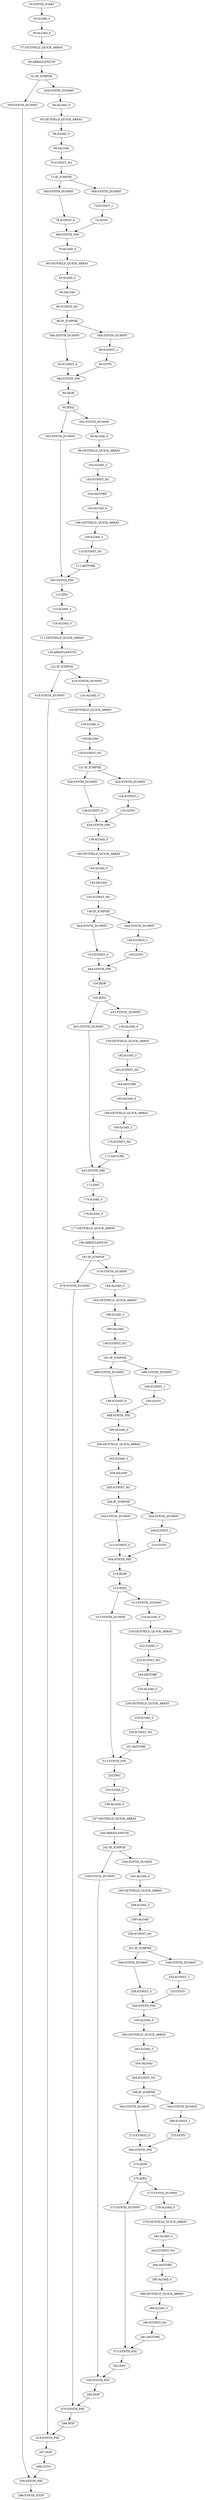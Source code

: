 digraph{
"55:SYNTH_START" -> "55:ILOAD_3";
"55:ILOAD_3" -> "56:ALOAD_0";
"56:ALOAD_0" -> "57:GETFIELD_QUICK_ARRAY";
"57:GETFIELD_QUICK_ARRAY" -> "60:ARRAYLENGTH";
"60:ARRAYLENGTH" -> "61:IF_ICMPGE";
"61:IF_ICMPGE" -> "359:SYNTH_DUMMY";
"61:IF_ICMPGE" -> "-359:SYNTH_DUMMY";
"359:SYNTH_DUMMY" -> "359:SYNTH_PHI";
"-359:SYNTH_DUMMY" -> "64:ALOAD_0";
"64:ALOAD_0" -> "65:GETFIELD_QUICK_ARRAY";
"65:GETFIELD_QUICK_ARRAY" -> "68:ILOAD_3";
"68:ILOAD_3" -> "69:IALOAD";
"69:IALOAD" -> "70:ICONST_M1";
"70:ICONST_M1" -> "71:IF_ICMPNE";
"71:IF_ICMPNE" -> "369:SYNTH_DUMMY";
"71:IF_ICMPNE" -> "-369:SYNTH_DUMMY";
"369:SYNTH_DUMMY" -> "78:ICONST_0";
"-369:SYNTH_DUMMY" -> "74:ICONST_1";
"74:ICONST_1" -> "75:GOTO";
"78:ICONST_0" -> "369:SYNTH_PHI";
"79:ALOAD_0" -> "80:GETFIELD_QUICK_ARRAY";
"80:GETFIELD_QUICK_ARRAY" -> "83:ILOAD_3";
"83:ILOAD_3" -> "84:IALOAD";
"84:IALOAD" -> "85:ICONST_M1";
"85:ICONST_M1" -> "86:IF_ICMPNE";
"86:IF_ICMPNE" -> "384:SYNTH_DUMMY";
"86:IF_ICMPNE" -> "-384:SYNTH_DUMMY";
"384:SYNTH_DUMMY" -> "93:ICONST_0";
"-384:SYNTH_DUMMY" -> "89:ICONST_1";
"89:ICONST_1" -> "90:GOTO";
"93:ICONST_0" -> "384:SYNTH_PHI";
"94:IXOR" -> "95:IFEQ";
"95:IFEQ" -> "393:SYNTH_DUMMY";
"95:IFEQ" -> "-393:SYNTH_DUMMY";
"393:SYNTH_DUMMY" -> "393:SYNTH_PHI";
"-393:SYNTH_DUMMY" -> "98:ALOAD_0";
"98:ALOAD_0" -> "99:GETFIELD_QUICK_ARRAY";
"112:IINC" -> "115:ILOAD_3";
"115:ILOAD_3" -> "116:ALOAD_0";
"116:ALOAD_0" -> "117:GETFIELD_QUICK_ARRAY";
"117:GETFIELD_QUICK_ARRAY" -> "120:ARRAYLENGTH";
"120:ARRAYLENGTH" -> "121:IF_ICMPGE";
"121:IF_ICMPGE" -> "419:SYNTH_DUMMY";
"121:IF_ICMPGE" -> "-419:SYNTH_DUMMY";
"419:SYNTH_DUMMY" -> "419:SYNTH_PHI";
"-419:SYNTH_DUMMY" -> "124:ALOAD_0";
"124:ALOAD_0" -> "125:GETFIELD_QUICK_ARRAY";
"297:NOP" -> "298:GOTO";
"298:GOTO" -> "359:SYNTH_PHI";
"125:GETFIELD_QUICK_ARRAY" -> "128:ILOAD_3";
"128:ILOAD_3" -> "129:IALOAD";
"129:IALOAD" -> "130:ICONST_M1";
"130:ICONST_M1" -> "131:IF_ICMPNE";
"131:IF_ICMPNE" -> "429:SYNTH_DUMMY";
"131:IF_ICMPNE" -> "-429:SYNTH_DUMMY";
"429:SYNTH_DUMMY" -> "138:ICONST_0";
"-429:SYNTH_DUMMY" -> "134:ICONST_1";
"134:ICONST_1" -> "135:GOTO";
"138:ICONST_0" -> "429:SYNTH_PHI";
"139:ALOAD_0" -> "140:GETFIELD_QUICK_ARRAY";
"140:GETFIELD_QUICK_ARRAY" -> "143:ILOAD_3";
"143:ILOAD_3" -> "144:IALOAD";
"144:IALOAD" -> "145:ICONST_M1";
"145:ICONST_M1" -> "146:IF_ICMPNE";
"146:IF_ICMPNE" -> "444:SYNTH_DUMMY";
"146:IF_ICMPNE" -> "-444:SYNTH_DUMMY";
"444:SYNTH_DUMMY" -> "153:ICONST_0";
"-444:SYNTH_DUMMY" -> "149:ICONST_1";
"149:ICONST_1" -> "150:GOTO";
"153:ICONST_0" -> "444:SYNTH_PHI";
"154:IXOR" -> "155:IFEQ";
"155:IFEQ" -> "453:SYNTH_DUMMY";
"155:IFEQ" -> "-453:SYNTH_DUMMY";
"453:SYNTH_DUMMY" -> "453:SYNTH_PHI";
"-453:SYNTH_DUMMY" -> "158:ALOAD_0";
"158:ALOAD_0" -> "159:GETFIELD_QUICK_ARRAY";
"172:IINC" -> "175:ILOAD_3";
"175:ILOAD_3" -> "176:ALOAD_0";
"176:ALOAD_0" -> "177:GETFIELD_QUICK_ARRAY";
"177:GETFIELD_QUICK_ARRAY" -> "180:ARRAYLENGTH";
"180:ARRAYLENGTH" -> "181:IF_ICMPGE";
"181:IF_ICMPGE" -> "479:SYNTH_DUMMY";
"181:IF_ICMPGE" -> "-479:SYNTH_DUMMY";
"479:SYNTH_DUMMY" -> "479:SYNTH_PHI";
"-479:SYNTH_DUMMY" -> "184:ALOAD_0";
"184:ALOAD_0" -> "185:GETFIELD_QUICK_ARRAY";
"296:NOP" -> "419:SYNTH_PHI";
"185:GETFIELD_QUICK_ARRAY" -> "188:ILOAD_3";
"188:ILOAD_3" -> "189:IALOAD";
"189:IALOAD" -> "190:ICONST_M1";
"190:ICONST_M1" -> "191:IF_ICMPNE";
"191:IF_ICMPNE" -> "489:SYNTH_DUMMY";
"191:IF_ICMPNE" -> "-489:SYNTH_DUMMY";
"489:SYNTH_DUMMY" -> "198:ICONST_0";
"-489:SYNTH_DUMMY" -> "194:ICONST_1";
"194:ICONST_1" -> "195:GOTO";
"198:ICONST_0" -> "489:SYNTH_PHI";
"199:ALOAD_0" -> "200:GETFIELD_QUICK_ARRAY";
"200:GETFIELD_QUICK_ARRAY" -> "203:ILOAD_3";
"203:ILOAD_3" -> "204:IALOAD";
"204:IALOAD" -> "205:ICONST_M1";
"205:ICONST_M1" -> "206:IF_ICMPNE";
"206:IF_ICMPNE" -> "504:SYNTH_DUMMY";
"206:IF_ICMPNE" -> "-504:SYNTH_DUMMY";
"504:SYNTH_DUMMY" -> "213:ICONST_0";
"-504:SYNTH_DUMMY" -> "209:ICONST_1";
"209:ICONST_1" -> "210:GOTO";
"213:ICONST_0" -> "504:SYNTH_PHI";
"214:IXOR" -> "215:IFEQ";
"215:IFEQ" -> "513:SYNTH_DUMMY";
"215:IFEQ" -> "-513:SYNTH_DUMMY";
"513:SYNTH_DUMMY" -> "513:SYNTH_PHI";
"-513:SYNTH_DUMMY" -> "218:ALOAD_0";
"218:ALOAD_0" -> "219:GETFIELD_QUICK_ARRAY";
"232:IINC" -> "235:ILOAD_3";
"235:ILOAD_3" -> "236:ALOAD_0";
"236:ALOAD_0" -> "237:GETFIELD_QUICK_ARRAY";
"237:GETFIELD_QUICK_ARRAY" -> "240:ARRAYLENGTH";
"240:ARRAYLENGTH" -> "241:IF_ICMPGE";
"241:IF_ICMPGE" -> "539:SYNTH_DUMMY";
"241:IF_ICMPGE" -> "-539:SYNTH_DUMMY";
"539:SYNTH_DUMMY" -> "539:SYNTH_PHI";
"-539:SYNTH_DUMMY" -> "244:ALOAD_0";
"244:ALOAD_0" -> "245:GETFIELD_QUICK_ARRAY";
"295:NOP" -> "479:SYNTH_PHI";
"245:GETFIELD_QUICK_ARRAY" -> "248:ILOAD_3";
"248:ILOAD_3" -> "249:IALOAD";
"249:IALOAD" -> "250:ICONST_M1";
"250:ICONST_M1" -> "251:IF_ICMPNE";
"251:IF_ICMPNE" -> "549:SYNTH_DUMMY";
"251:IF_ICMPNE" -> "-549:SYNTH_DUMMY";
"549:SYNTH_DUMMY" -> "258:ICONST_0";
"-549:SYNTH_DUMMY" -> "254:ICONST_1";
"254:ICONST_1" -> "255:GOTO";
"258:ICONST_0" -> "549:SYNTH_PHI";
"259:ALOAD_0" -> "260:GETFIELD_QUICK_ARRAY";
"260:GETFIELD_QUICK_ARRAY" -> "263:ILOAD_3";
"263:ILOAD_3" -> "264:IALOAD";
"264:IALOAD" -> "265:ICONST_M1";
"265:ICONST_M1" -> "266:IF_ICMPNE";
"266:IF_ICMPNE" -> "564:SYNTH_DUMMY";
"266:IF_ICMPNE" -> "-564:SYNTH_DUMMY";
"564:SYNTH_DUMMY" -> "273:ICONST_0";
"-564:SYNTH_DUMMY" -> "269:ICONST_1";
"269:ICONST_1" -> "270:GOTO";
"273:ICONST_0" -> "564:SYNTH_PHI";
"274:IXOR" -> "275:IFEQ";
"275:IFEQ" -> "573:SYNTH_DUMMY";
"275:IFEQ" -> "-573:SYNTH_DUMMY";
"573:SYNTH_DUMMY" -> "573:SYNTH_PHI";
"-573:SYNTH_DUMMY" -> "278:ALOAD_0";
"278:ALOAD_0" -> "279:GETFIELD_QUICK_ARRAY";
"292:IINC" -> "539:SYNTH_PHI";
"279:GETFIELD_QUICK_ARRAY" -> "282:ILOAD_3";
"282:ILOAD_3" -> "283:ICONST_M1";
"283:ICONST_M1" -> "284:IASTORE";
"284:IASTORE" -> "285:ALOAD_0";
"285:ALOAD_0" -> "286:GETFIELD_QUICK_ARRAY";
"286:GETFIELD_QUICK_ARRAY" -> "289:ILOAD_3";
"289:ILOAD_3" -> "290:ICONST_M1";
"290:ICONST_M1" -> "291:IASTORE";
"291:IASTORE" -> "573:SYNTH_PHI";
"270:GOTO" -> "564:SYNTH_PHI";
"255:GOTO" -> "549:SYNTH_PHI";
"219:GETFIELD_QUICK_ARRAY" -> "222:ILOAD_3";
"222:ILOAD_3" -> "223:ICONST_M1";
"223:ICONST_M1" -> "224:IASTORE";
"224:IASTORE" -> "225:ALOAD_0";
"225:ALOAD_0" -> "226:GETFIELD_QUICK_ARRAY";
"226:GETFIELD_QUICK_ARRAY" -> "229:ILOAD_3";
"229:ILOAD_3" -> "230:ICONST_M1";
"230:ICONST_M1" -> "231:IASTORE";
"231:IASTORE" -> "513:SYNTH_PHI";
"210:GOTO" -> "504:SYNTH_PHI";
"195:GOTO" -> "489:SYNTH_PHI";
"159:GETFIELD_QUICK_ARRAY" -> "162:ILOAD_3";
"162:ILOAD_3" -> "163:ICONST_M1";
"163:ICONST_M1" -> "164:IASTORE";
"164:IASTORE" -> "165:ALOAD_0";
"165:ALOAD_0" -> "166:GETFIELD_QUICK_ARRAY";
"166:GETFIELD_QUICK_ARRAY" -> "169:ILOAD_3";
"169:ILOAD_3" -> "170:ICONST_M1";
"170:ICONST_M1" -> "171:IASTORE";
"171:IASTORE" -> "453:SYNTH_PHI";
"150:GOTO" -> "444:SYNTH_PHI";
"135:GOTO" -> "429:SYNTH_PHI";
"99:GETFIELD_QUICK_ARRAY" -> "102:ILOAD_3";
"102:ILOAD_3" -> "103:ICONST_M1";
"103:ICONST_M1" -> "104:IASTORE";
"104:IASTORE" -> "105:ALOAD_0";
"105:ALOAD_0" -> "106:GETFIELD_QUICK_ARRAY";
"106:GETFIELD_QUICK_ARRAY" -> "109:ILOAD_3";
"109:ILOAD_3" -> "110:ICONST_M1";
"110:ICONST_M1" -> "111:IASTORE";
"111:IASTORE" -> "393:SYNTH_PHI";
"90:GOTO" -> "384:SYNTH_PHI";
"75:GOTO" -> "369:SYNTH_PHI";
"369:SYNTH_PHI" -> "79:ALOAD_0";
"384:SYNTH_PHI" -> "94:IXOR";
"393:SYNTH_PHI" -> "112:IINC";
"429:SYNTH_PHI" -> "139:ALOAD_0";
"444:SYNTH_PHI" -> "154:IXOR";
"453:SYNTH_PHI" -> "172:IINC";
"489:SYNTH_PHI" -> "199:ALOAD_0";
"504:SYNTH_PHI" -> "214:IXOR";
"513:SYNTH_PHI" -> "232:IINC";
"549:SYNTH_PHI" -> "259:ALOAD_0";
"564:SYNTH_PHI" -> "274:IXOR";
"573:SYNTH_PHI" -> "292:IINC";
"539:SYNTH_PHI" -> "295:NOP";
"479:SYNTH_PHI" -> "296:NOP";
"419:SYNTH_PHI" -> "297:NOP";
"359:SYNTH_PHI" -> "298:SYNTH_STOP";
}